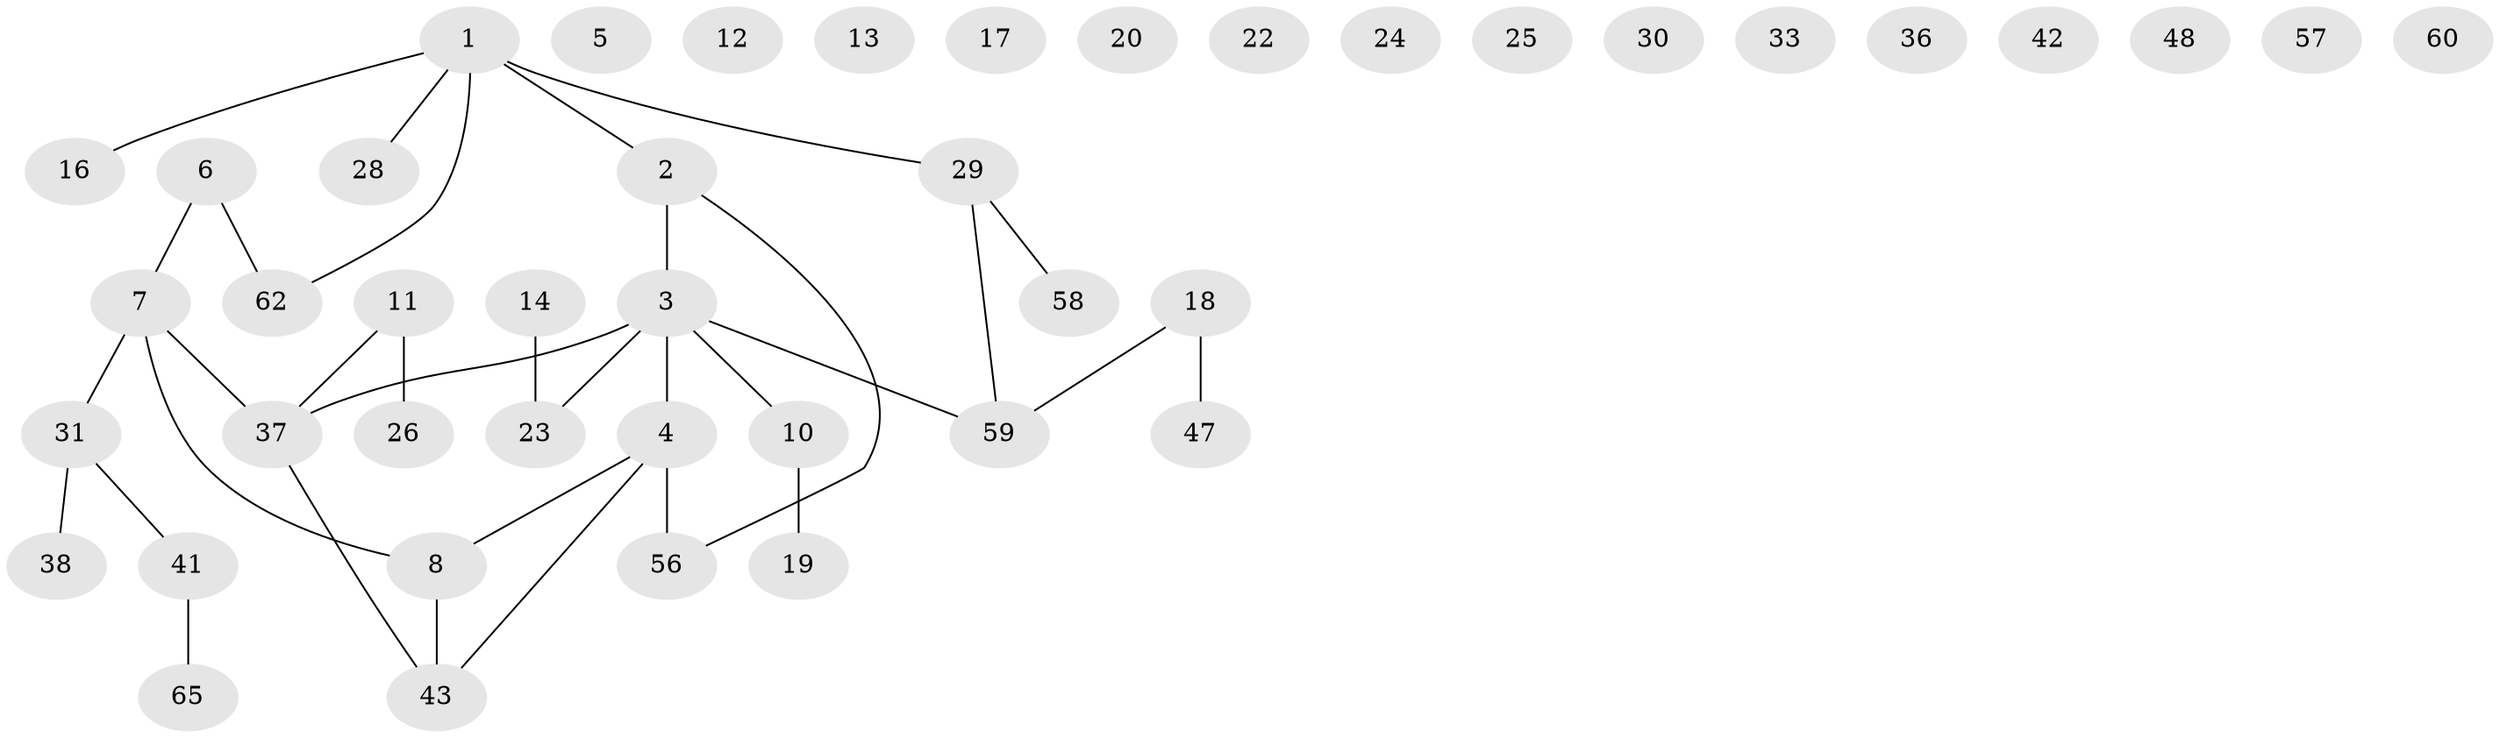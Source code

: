 // original degree distribution, {5: 0.030303030303030304, 2: 0.2727272727272727, 3: 0.22727272727272727, 0: 0.18181818181818182, 4: 0.030303030303030304, 1: 0.25757575757575757}
// Generated by graph-tools (version 1.1) at 2025/41/03/06/25 10:41:25]
// undirected, 43 vertices, 33 edges
graph export_dot {
graph [start="1"]
  node [color=gray90,style=filled];
  1 [super="+49"];
  2 [super="+45"];
  3 [super="+27"];
  4 [super="+34"];
  5;
  6 [super="+21"];
  7 [super="+9"];
  8 [super="+44"];
  10 [super="+66"];
  11 [super="+51"];
  12 [super="+15"];
  13;
  14;
  16;
  17;
  18 [super="+32"];
  19 [super="+52"];
  20;
  22;
  23 [super="+40"];
  24 [super="+53"];
  25 [super="+39"];
  26 [super="+50"];
  28 [super="+46"];
  29 [super="+63"];
  30;
  31 [super="+35"];
  33;
  36;
  37 [super="+55"];
  38;
  41;
  42;
  43;
  47 [super="+54"];
  48;
  56;
  57;
  58 [super="+64"];
  59 [super="+61"];
  60;
  62;
  65;
  1 -- 28;
  1 -- 29;
  1 -- 62;
  1 -- 16;
  1 -- 2;
  2 -- 3;
  2 -- 56;
  3 -- 10;
  3 -- 23;
  3 -- 59;
  3 -- 4;
  3 -- 37;
  4 -- 8;
  4 -- 56;
  4 -- 43;
  6 -- 7 [weight=2];
  6 -- 62;
  7 -- 31 [weight=2];
  7 -- 37;
  7 -- 8;
  8 -- 43;
  10 -- 19;
  11 -- 37;
  11 -- 26;
  14 -- 23;
  18 -- 59;
  18 -- 47;
  29 -- 59;
  29 -- 58;
  31 -- 41;
  31 -- 38;
  37 -- 43;
  41 -- 65;
}
